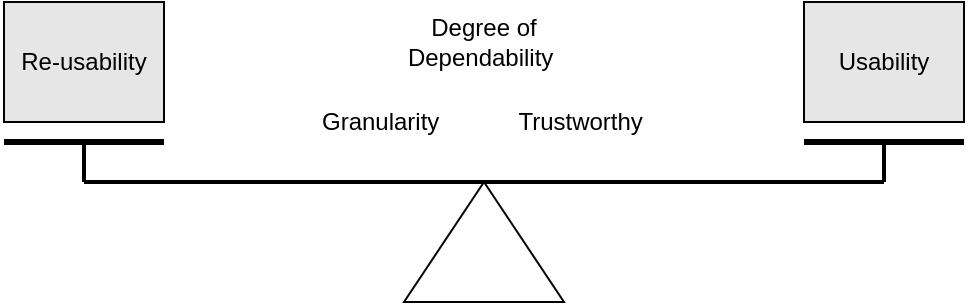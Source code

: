 <mxfile version="12.4.2" type="device" pages="1"><diagram id="ENlwSwDSXRFDONdWL4ne" name="Page-1"><mxGraphModel dx="932" dy="617" grid="1" gridSize="10" guides="1" tooltips="1" connect="1" arrows="1" fold="1" page="1" pageScale="1" pageWidth="827" pageHeight="1169" math="0" shadow="0"><root><mxCell id="0"/><mxCell id="1" parent="0"/><mxCell id="GUmfpDmkjsNS_uEf8PqB-1" value="" style="triangle;whiteSpace=wrap;html=1;rotation=-90;fillColor=none;" vertex="1" parent="1"><mxGeometry x="250" y="130" width="60" height="80" as="geometry"/></mxCell><mxCell id="GUmfpDmkjsNS_uEf8PqB-2" value="" style="endArrow=none;html=1;strokeWidth=2;" edge="1" parent="1"><mxGeometry width="50" height="50" relative="1" as="geometry"><mxPoint x="80" y="140" as="sourcePoint"/><mxPoint x="480" y="140" as="targetPoint"/></mxGeometry></mxCell><mxCell id="GUmfpDmkjsNS_uEf8PqB-3" value="" style="endArrow=none;html=1;strokeWidth=2;" edge="1" parent="1"><mxGeometry width="50" height="50" relative="1" as="geometry"><mxPoint x="80" y="120" as="sourcePoint"/><mxPoint x="80" y="140" as="targetPoint"/></mxGeometry></mxCell><mxCell id="GUmfpDmkjsNS_uEf8PqB-4" value="" style="endArrow=none;html=1;strokeWidth=2;" edge="1" parent="1"><mxGeometry width="50" height="50" relative="1" as="geometry"><mxPoint x="480" y="140" as="sourcePoint"/><mxPoint x="480" y="120" as="targetPoint"/></mxGeometry></mxCell><mxCell id="GUmfpDmkjsNS_uEf8PqB-6" value="" style="endArrow=none;html=1;strokeWidth=3;" edge="1" parent="1"><mxGeometry width="50" height="50" relative="1" as="geometry"><mxPoint x="120" y="120" as="sourcePoint"/><mxPoint x="40" y="120" as="targetPoint"/></mxGeometry></mxCell><mxCell id="GUmfpDmkjsNS_uEf8PqB-8" value="" style="endArrow=none;html=1;strokeWidth=3;" edge="1" parent="1"><mxGeometry width="50" height="50" relative="1" as="geometry"><mxPoint x="520" y="120" as="sourcePoint"/><mxPoint x="440" y="120" as="targetPoint"/></mxGeometry></mxCell><mxCell id="GUmfpDmkjsNS_uEf8PqB-9" value="" style="rounded=0;whiteSpace=wrap;html=1;fillColor=#E6E6E6;" vertex="1" parent="1"><mxGeometry x="40" y="50" width="80" height="60" as="geometry"/></mxCell><mxCell id="GUmfpDmkjsNS_uEf8PqB-10" value="" style="rounded=0;whiteSpace=wrap;html=1;fillColor=#E6E6E6;" vertex="1" parent="1"><mxGeometry x="440" y="50" width="80" height="60" as="geometry"/></mxCell><mxCell id="GUmfpDmkjsNS_uEf8PqB-11" value="&lt;font style=&quot;font-size: 12px&quot;&gt;Re-usability&lt;/font&gt;" style="text;html=1;strokeColor=none;fillColor=none;align=center;verticalAlign=middle;whiteSpace=wrap;rounded=0;" vertex="1" parent="1"><mxGeometry x="45" y="70" width="70" height="20" as="geometry"/></mxCell><mxCell id="GUmfpDmkjsNS_uEf8PqB-12" value="&lt;font style=&quot;font-size: 12px&quot;&gt;Usability&lt;/font&gt;" style="text;html=1;strokeColor=none;fillColor=none;align=center;verticalAlign=middle;whiteSpace=wrap;rounded=0;" vertex="1" parent="1"><mxGeometry x="440" y="70" width="80" height="20" as="geometry"/></mxCell><mxCell id="GUmfpDmkjsNS_uEf8PqB-20" value="Granularity&amp;nbsp;" style="text;html=1;strokeColor=none;fillColor=none;align=center;verticalAlign=middle;whiteSpace=wrap;rounded=0;" vertex="1" parent="1"><mxGeometry x="190" y="100" width="80" height="20" as="geometry"/></mxCell><mxCell id="GUmfpDmkjsNS_uEf8PqB-21" value="Degree of Dependability&amp;nbsp;" style="text;html=1;strokeColor=none;fillColor=none;align=center;verticalAlign=middle;whiteSpace=wrap;rounded=0;" vertex="1" parent="1"><mxGeometry x="240" y="60" width="80" height="20" as="geometry"/></mxCell><mxCell id="GUmfpDmkjsNS_uEf8PqB-22" value="Trustworthy&amp;nbsp;" style="text;html=1;strokeColor=none;fillColor=none;align=center;verticalAlign=middle;whiteSpace=wrap;rounded=0;" vertex="1" parent="1"><mxGeometry x="290" y="100" width="80" height="20" as="geometry"/></mxCell></root></mxGraphModel></diagram></mxfile>